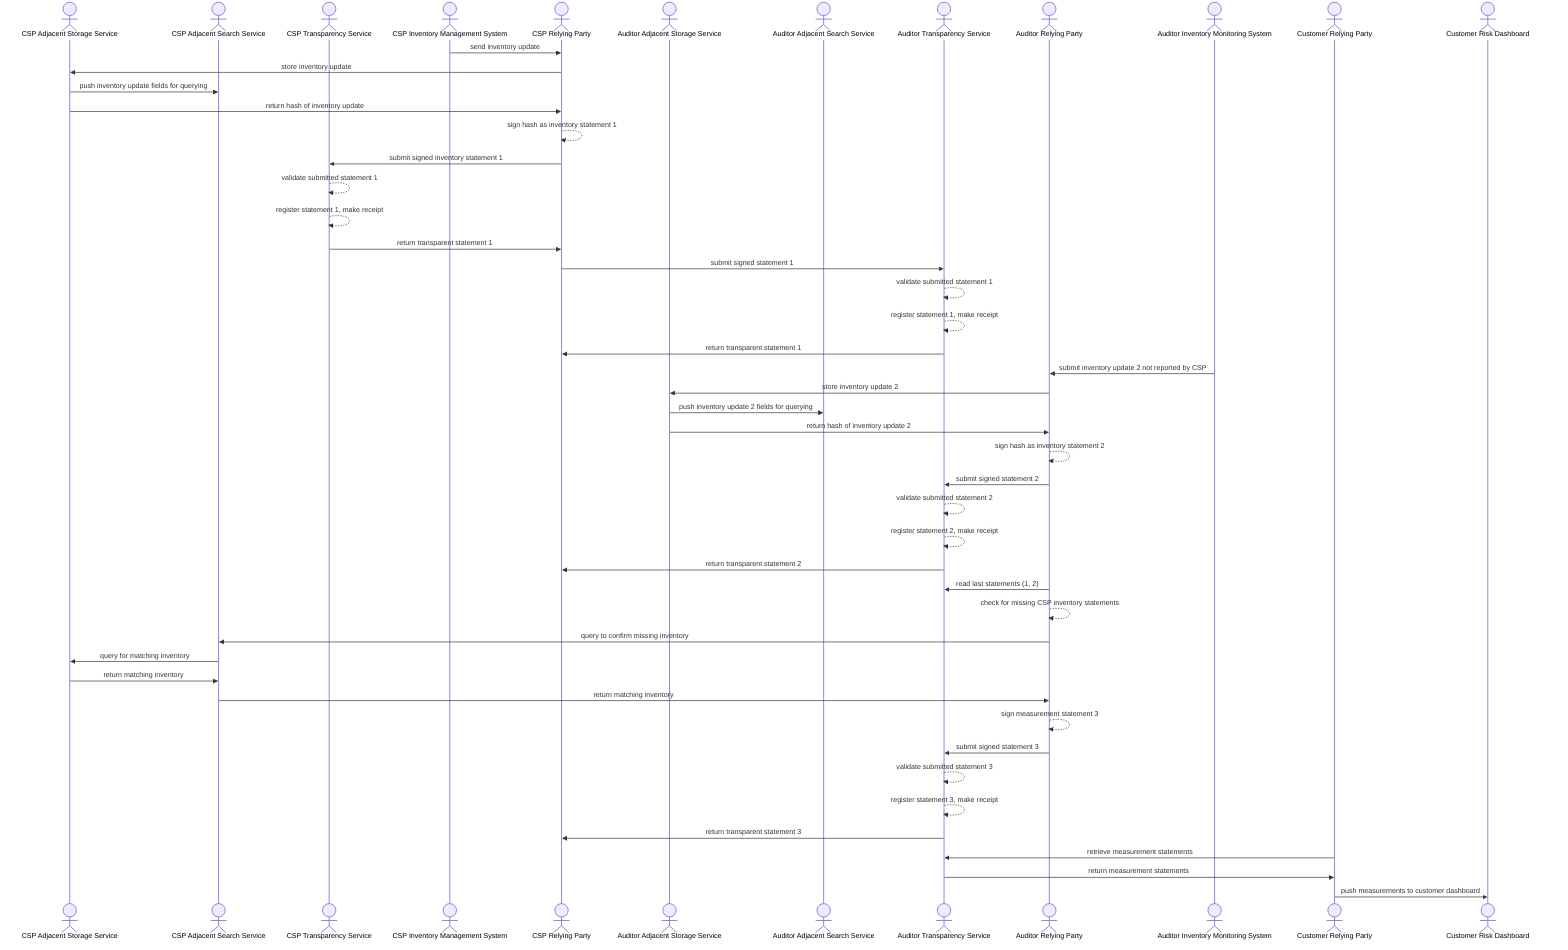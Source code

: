 sequenceDiagram
          actor CSP_TS_STORE as CSP Adjacent Storage Service
          actor CSP_TS_SEARCH as CSP Adjacent Search Service
          actor CSP_TS as CSP Transparency Service
          actor CSP_IMS as CSP Inventory Management System
          actor CSP_RP as CSP Relying Party
          actor AUDITOR_TS_STORE as Auditor Adjacent Storage Service
          actor AUDITOR_TS_SEARCH as Auditor Adjacent Search Service
          actor AUDITOR_TS as Auditor Transparency Service
          actor AUDITOR_RP as Auditor Relying Party
          actor AUDITOR_IMS as Auditor Inventory Monitoring System
          actor CUSTOMER_RP as Customer Relying Party
          actor CUSTOMER_GRC as Customer Risk Dashboard
          CSP_IMS->>CSP_RP: send inventory update
          CSP_RP->>CSP_TS_STORE: store inventory update
          CSP_TS_STORE->>CSP_TS_SEARCH: push inventory update fields for querying
          CSP_TS_STORE->>CSP_RP: return hash of inventory update
          CSP_RP-->>CSP_RP: sign hash as inventory statement 1
          CSP_RP->>CSP_TS: submit signed inventory statement 1
          CSP_TS-->>CSP_TS: validate submitted statement 1
          CSP_TS-->>CSP_TS: register statement 1, make receipt
          CSP_TS->>CSP_RP: return transparent statement 1
          CSP_RP->>AUDITOR_TS: submit signed statement 1
          AUDITOR_TS-->>AUDITOR_TS: validate submitted statement 1
          AUDITOR_TS-->>AUDITOR_TS: register statement 1, make receipt
          AUDITOR_TS->>CSP_RP: return transparent statement 1
          AUDITOR_IMS->>AUDITOR_RP: submit inventory update 2 not reported by CSP
          AUDITOR_RP->>AUDITOR_TS_STORE: store inventory update 2
          AUDITOR_TS_STORE->>AUDITOR_TS_SEARCH: push inventory update 2 fields for querying          
          AUDITOR_TS_STORE->>AUDITOR_RP: return hash of inventory update 2
          AUDITOR_RP-->>AUDITOR_RP: sign hash as inventory statement 2
          AUDITOR_RP->>AUDITOR_TS: submit signed statement 2
          AUDITOR_TS-->>AUDITOR_TS: validate submitted statement 2
          AUDITOR_TS-->>AUDITOR_TS: register statement 2, make receipt
          AUDITOR_TS->>CSP_RP: return transparent statement 2
          AUDITOR_RP->>AUDITOR_TS: read last statements (1, 2)
          AUDITOR_RP-->>AUDITOR_RP: check for missing CSP inventory statements
          AUDITOR_RP->>CSP_TS_SEARCH: query to confirm missing inventory
          CSP_TS_SEARCH->>CSP_TS_STORE: query for matching inventory
          CSP_TS_STORE->>CSP_TS_SEARCH: return matching inventory
          CSP_TS_SEARCH->>AUDITOR_RP: return matching inventory
          AUDITOR_RP-->>AUDITOR_RP: sign measurement statement 3
          AUDITOR_RP->>AUDITOR_TS: submit signed statement 3
          AUDITOR_TS-->>AUDITOR_TS: validate submitted statement 3
          AUDITOR_TS-->>AUDITOR_TS: register statement 3, make receipt
          AUDITOR_TS->>CSP_RP: return transparent statement 3
          CUSTOMER_RP->>AUDITOR_TS: retrieve measurement statements
          AUDITOR_TS->>CUSTOMER_RP: return measurement statements
          CUSTOMER_RP->>CUSTOMER_GRC: push measurements to customer dashboard